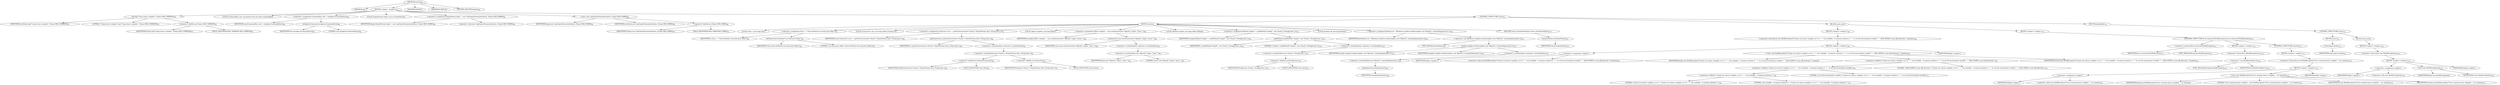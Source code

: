 digraph "execute" {  
"11" [label = <(METHOD,execute)<SUB>86</SUB>> ]
"4" [label = <(PARAM,this)<SUB>86</SUB>> ]
"12" [label = <(BLOCK,&lt;empty&gt;,&lt;empty&gt;)<SUB>86</SUB>> ]
"13" [label = <(log,log(&quot;Using classic compiler&quot;, Project.MSG_VERBOSE))<SUB>87</SUB>> ]
"14" [label = <(IDENTIFIER,attributes,log(&quot;Using classic compiler&quot;, Project.MSG_VERBOSE))<SUB>87</SUB>> ]
"15" [label = <(LITERAL,&quot;Using classic compiler&quot;,log(&quot;Using classic compiler&quot;, Project.MSG_VERBOSE))<SUB>87</SUB>> ]
"16" [label = <(&lt;operator&gt;.fieldAccess,Project.MSG_VERBOSE)<SUB>87</SUB>> ]
"17" [label = <(IDENTIFIER,Project,log(&quot;Using classic compiler&quot;, Project.MSG_VERBOSE))<SUB>87</SUB>> ]
"18" [label = <(FIELD_IDENTIFIER,MSG_VERBOSE,MSG_VERBOSE)<SUB>87</SUB>> ]
"19" [label = <(LOCAL,Commandline cmd: org.apache.tools.ant.types.Commandline)> ]
"20" [label = <(&lt;operator&gt;.assignment,Commandline cmd = setupJavacCommand(true))<SUB>88</SUB>> ]
"21" [label = <(IDENTIFIER,cmd,Commandline cmd = setupJavacCommand(true))<SUB>88</SUB>> ]
"22" [label = <(setupJavacCommand,setupJavacCommand(true))<SUB>88</SUB>> ]
"3" [label = <(IDENTIFIER,this,setupJavacCommand(true))<SUB>88</SUB>> ]
"23" [label = <(LITERAL,true,setupJavacCommand(true))<SUB>88</SUB>> ]
"6" [label = <(LOCAL,OutputStream logstr: java.io.OutputStream)> ]
"24" [label = <(&lt;operator&gt;.assignment,OutputStream logstr = new LogOutputStream(attributes, Project.MSG_WARN))<SUB>90</SUB>> ]
"25" [label = <(IDENTIFIER,logstr,OutputStream logstr = new LogOutputStream(attributes, Project.MSG_WARN))<SUB>90</SUB>> ]
"26" [label = <(&lt;operator&gt;.alloc,new LogOutputStream(attributes, Project.MSG_WARN))<SUB>90</SUB>> ]
"27" [label = <(&lt;init&gt;,new LogOutputStream(attributes, Project.MSG_WARN))<SUB>90</SUB>> ]
"5" [label = <(IDENTIFIER,logstr,new LogOutputStream(attributes, Project.MSG_WARN))<SUB>90</SUB>> ]
"28" [label = <(IDENTIFIER,attributes,new LogOutputStream(attributes, Project.MSG_WARN))<SUB>90</SUB>> ]
"29" [label = <(&lt;operator&gt;.fieldAccess,Project.MSG_WARN)<SUB>90</SUB>> ]
"30" [label = <(IDENTIFIER,Project,new LogOutputStream(attributes, Project.MSG_WARN))<SUB>90</SUB>> ]
"31" [label = <(FIELD_IDENTIFIER,MSG_WARN,MSG_WARN)<SUB>90</SUB>> ]
"32" [label = <(CONTROL_STRUCTURE,try,try)<SUB>91</SUB>> ]
"33" [label = <(BLOCK,try,try)<SUB>91</SUB>> ]
"34" [label = <(LOCAL,Class c: java.lang.Class)> ]
"35" [label = <(&lt;operator&gt;.assignment,Class c = Class.forName(&quot;sun.tools.javac.Main&quot;))<SUB>94</SUB>> ]
"36" [label = <(IDENTIFIER,c,Class c = Class.forName(&quot;sun.tools.javac.Main&quot;))<SUB>94</SUB>> ]
"37" [label = <(forName,Class.forName(&quot;sun.tools.javac.Main&quot;))<SUB>94</SUB>> ]
"38" [label = <(IDENTIFIER,Class,Class.forName(&quot;sun.tools.javac.Main&quot;))<SUB>94</SUB>> ]
"39" [label = <(LITERAL,&quot;sun.tools.javac.Main&quot;,Class.forName(&quot;sun.tools.javac.Main&quot;))<SUB>94</SUB>> ]
"40" [label = <(LOCAL,Constructor cons: java.lang.reflect.Constructor)> ]
"41" [label = <(&lt;operator&gt;.assignment,Constructor cons = c.getConstructor(new Class[] { OutputStream.class, String.class }))<SUB>95</SUB>> ]
"42" [label = <(IDENTIFIER,cons,Constructor cons = c.getConstructor(new Class[] { OutputStream.class, String.class }))<SUB>95</SUB>> ]
"43" [label = <(getConstructor,c.getConstructor(new Class[] { OutputStream.class, String.class }))<SUB>96</SUB>> ]
"44" [label = <(IDENTIFIER,c,c.getConstructor(new Class[] { OutputStream.class, String.class }))<SUB>96</SUB>> ]
"45" [label = <(&lt;operator&gt;.arrayInitializer,&lt;operator&gt;.arrayInitializer)<SUB>96</SUB>> ]
"46" [label = <(&lt;operator&gt;.arrayInitializer,new Class[] { OutputStream.class, String.class })<SUB>96</SUB>> ]
"47" [label = <(&lt;operator&gt;.fieldAccess,OutputStream.class)<SUB>96</SUB>> ]
"48" [label = <(IDENTIFIER,OutputStream,new Class[] { OutputStream.class, String.class })<SUB>96</SUB>> ]
"49" [label = <(FIELD_IDENTIFIER,class,class)<SUB>96</SUB>> ]
"50" [label = <(&lt;operator&gt;.fieldAccess,String.class)<SUB>97</SUB>> ]
"51" [label = <(IDENTIFIER,String,new Class[] { OutputStream.class, String.class })<SUB>97</SUB>> ]
"52" [label = <(FIELD_IDENTIFIER,class,class)<SUB>97</SUB>> ]
"53" [label = <(LOCAL,Object compiler: java.lang.Object)> ]
"54" [label = <(&lt;operator&gt;.assignment,Object compiler = cons.newInstance(new Object[] { logstr, &quot;javac&quot; }))<SUB>98</SUB>> ]
"55" [label = <(IDENTIFIER,compiler,Object compiler = cons.newInstance(new Object[] { logstr, &quot;javac&quot; }))<SUB>98</SUB>> ]
"56" [label = <(newInstance,cons.newInstance(new Object[] { logstr, &quot;javac&quot; }))<SUB>99</SUB>> ]
"57" [label = <(IDENTIFIER,cons,cons.newInstance(new Object[] { logstr, &quot;javac&quot; }))<SUB>99</SUB>> ]
"58" [label = <(&lt;operator&gt;.arrayInitializer,&lt;operator&gt;.arrayInitializer)<SUB>99</SUB>> ]
"59" [label = <(&lt;operator&gt;.arrayInitializer,new Object[] { logstr, &quot;javac&quot; })<SUB>99</SUB>> ]
"60" [label = <(IDENTIFIER,logstr,new Object[] { logstr, &quot;javac&quot; })<SUB>99</SUB>> ]
"61" [label = <(LITERAL,&quot;javac&quot;,new Object[] { logstr, &quot;javac&quot; })<SUB>99</SUB>> ]
"62" [label = <(LOCAL,Method compile: java.lang.reflect.Method)> ]
"63" [label = <(&lt;operator&gt;.assignment,Method compile = c.getMethod(&quot;compile&quot;, new Class[] { String[].class }))<SUB>102</SUB>> ]
"64" [label = <(IDENTIFIER,compile,Method compile = c.getMethod(&quot;compile&quot;, new Class[] { String[].class }))<SUB>102</SUB>> ]
"65" [label = <(getMethod,c.getMethod(&quot;compile&quot;, new Class[] { String[].class }))<SUB>102</SUB>> ]
"66" [label = <(IDENTIFIER,c,c.getMethod(&quot;compile&quot;, new Class[] { String[].class }))<SUB>102</SUB>> ]
"67" [label = <(LITERAL,&quot;compile&quot;,c.getMethod(&quot;compile&quot;, new Class[] { String[].class }))<SUB>102</SUB>> ]
"68" [label = <(&lt;operator&gt;.arrayInitializer,&lt;operator&gt;.arrayInitializer)<SUB>102</SUB>> ]
"69" [label = <(&lt;operator&gt;.arrayInitializer,new Class[] { String[].class })<SUB>103</SUB>> ]
"70" [label = <(&lt;operator&gt;.fieldAccess,String[].class)<SUB>103</SUB>> ]
"71" [label = <(IDENTIFIER,String[],new Class[] { String[].class })<SUB>103</SUB>> ]
"72" [label = <(FIELD_IDENTIFIER,class,class)<SUB>103</SUB>> ]
"73" [label = <(LOCAL,Boolean ok: java.lang.Boolean)> ]
"74" [label = <(&lt;operator&gt;.assignment,Boolean ok = (Boolean) compile.invoke(compiler, new Object[] { cmd.getArguments() }))<SUB>104</SUB>> ]
"75" [label = <(IDENTIFIER,ok,Boolean ok = (Boolean) compile.invoke(compiler, new Object[] { cmd.getArguments() }))<SUB>104</SUB>> ]
"76" [label = <(&lt;operator&gt;.cast,(Boolean) compile.invoke(compiler, new Object[] { cmd.getArguments() }))<SUB>105</SUB>> ]
"77" [label = <(TYPE_REF,Boolean,Boolean)<SUB>105</SUB>> ]
"78" [label = <(invoke,compile.invoke(compiler, new Object[] { cmd.getArguments() }))<SUB>105</SUB>> ]
"79" [label = <(IDENTIFIER,compile,compile.invoke(compiler, new Object[] { cmd.getArguments() }))<SUB>105</SUB>> ]
"80" [label = <(IDENTIFIER,compiler,compile.invoke(compiler, new Object[] { cmd.getArguments() }))<SUB>105</SUB>> ]
"81" [label = <(&lt;operator&gt;.arrayInitializer,&lt;operator&gt;.arrayInitializer)<SUB>105</SUB>> ]
"82" [label = <(&lt;operator&gt;.arrayInitializer,new Object[] { cmd.getArguments() })<SUB>106</SUB>> ]
"83" [label = <(getArguments,getArguments())<SUB>106</SUB>> ]
"84" [label = <(IDENTIFIER,cmd,getArguments())<SUB>106</SUB>> ]
"85" [label = <(RETURN,return ok.booleanValue();,return ok.booleanValue();)<SUB>107</SUB>> ]
"86" [label = <(booleanValue,ok.booleanValue())<SUB>107</SUB>> ]
"87" [label = <(IDENTIFIER,ok,ok.booleanValue())<SUB>107</SUB>> ]
"88" [label = <(BLOCK,catch,catch)> ]
"89" [label = <(BLOCK,&lt;empty&gt;,&lt;empty&gt;)<SUB>108</SUB>> ]
"90" [label = <(&lt;operator&gt;.throw,throw new BuildException(&quot;Cannot use classic compiler, as it is &quot; + &quot;not available.  A common solution is &quot; + &quot;to set the environment variable&quot; + &quot; JAVA_HOME to your jdk directory.&quot;, location);)<SUB>109</SUB>> ]
"91" [label = <(BLOCK,&lt;empty&gt;,&lt;empty&gt;)<SUB>109</SUB>> ]
"92" [label = <(&lt;operator&gt;.assignment,&lt;empty&gt;)> ]
"93" [label = <(IDENTIFIER,$obj1,&lt;empty&gt;)> ]
"94" [label = <(&lt;operator&gt;.alloc,new BuildException(&quot;Cannot use classic compiler, as it is &quot; + &quot;not available.  A common solution is &quot; + &quot;to set the environment variable&quot; + &quot; JAVA_HOME to your jdk directory.&quot;, location))<SUB>109</SUB>> ]
"95" [label = <(&lt;init&gt;,new BuildException(&quot;Cannot use classic compiler, as it is &quot; + &quot;not available.  A common solution is &quot; + &quot;to set the environment variable&quot; + &quot; JAVA_HOME to your jdk directory.&quot;, location))<SUB>109</SUB>> ]
"96" [label = <(IDENTIFIER,$obj1,new BuildException(&quot;Cannot use classic compiler, as it is &quot; + &quot;not available.  A common solution is &quot; + &quot;to set the environment variable&quot; + &quot; JAVA_HOME to your jdk directory.&quot;, location))> ]
"97" [label = <(&lt;operator&gt;.addition,&quot;Cannot use classic compiler, as it is &quot; + &quot;not available.  A common solution is &quot; + &quot;to set the environment variable&quot; + &quot; JAVA_HOME to your jdk directory.&quot;)<SUB>109</SUB>> ]
"98" [label = <(&lt;operator&gt;.addition,&quot;Cannot use classic compiler, as it is &quot; + &quot;not available.  A common solution is &quot; + &quot;to set the environment variable&quot;)<SUB>109</SUB>> ]
"99" [label = <(&lt;operator&gt;.addition,&quot;Cannot use classic compiler, as it is &quot; + &quot;not available.  A common solution is &quot;)<SUB>109</SUB>> ]
"100" [label = <(LITERAL,&quot;Cannot use classic compiler, as it is &quot;,&quot;Cannot use classic compiler, as it is &quot; + &quot;not available.  A common solution is &quot;)<SUB>109</SUB>> ]
"101" [label = <(LITERAL,&quot;not available.  A common solution is &quot;,&quot;Cannot use classic compiler, as it is &quot; + &quot;not available.  A common solution is &quot;)<SUB>110</SUB>> ]
"102" [label = <(LITERAL,&quot;to set the environment variable&quot;,&quot;Cannot use classic compiler, as it is &quot; + &quot;not available.  A common solution is &quot; + &quot;to set the environment variable&quot;)<SUB>111</SUB>> ]
"103" [label = <(LITERAL,&quot; JAVA_HOME to your jdk directory.&quot;,&quot;Cannot use classic compiler, as it is &quot; + &quot;not available.  A common solution is &quot; + &quot;to set the environment variable&quot; + &quot; JAVA_HOME to your jdk directory.&quot;)<SUB>112</SUB>> ]
"104" [label = <(IDENTIFIER,location,new BuildException(&quot;Cannot use classic compiler, as it is &quot; + &quot;not available.  A common solution is &quot; + &quot;to set the environment variable&quot; + &quot; JAVA_HOME to your jdk directory.&quot;, location))<SUB>113</SUB>> ]
"105" [label = <(IDENTIFIER,$obj1,&lt;empty&gt;)> ]
"106" [label = <(BLOCK,&lt;empty&gt;,&lt;empty&gt;)<SUB>114</SUB>> ]
"107" [label = <(CONTROL_STRUCTURE,if (ex instanceof BuildException),if (ex instanceof BuildException))<SUB>115</SUB>> ]
"108" [label = <(&lt;operator&gt;.instanceOf,ex instanceof BuildException)<SUB>115</SUB>> ]
"109" [label = <(IDENTIFIER,ex,ex instanceof BuildException)<SUB>115</SUB>> ]
"110" [label = <(TYPE_REF,BuildException,BuildException)<SUB>115</SUB>> ]
"111" [label = <(BLOCK,&lt;empty&gt;,&lt;empty&gt;)<SUB>115</SUB>> ]
"112" [label = <(&lt;operator&gt;.throw,throw (BuildException) ex;)<SUB>116</SUB>> ]
"113" [label = <(&lt;operator&gt;.cast,(BuildException) ex)<SUB>116</SUB>> ]
"114" [label = <(TYPE_REF,BuildException,BuildException)<SUB>116</SUB>> ]
"115" [label = <(IDENTIFIER,ex,(BuildException) ex)<SUB>116</SUB>> ]
"116" [label = <(CONTROL_STRUCTURE,else,else)<SUB>117</SUB>> ]
"117" [label = <(BLOCK,&lt;empty&gt;,&lt;empty&gt;)<SUB>117</SUB>> ]
"118" [label = <(&lt;operator&gt;.throw,throw new BuildException(&quot;Error starting classic compiler: &quot;, ex, location);)<SUB>118</SUB>> ]
"119" [label = <(BLOCK,&lt;empty&gt;,&lt;empty&gt;)<SUB>118</SUB>> ]
"120" [label = <(&lt;operator&gt;.assignment,&lt;empty&gt;)> ]
"121" [label = <(IDENTIFIER,$obj2,&lt;empty&gt;)> ]
"122" [label = <(&lt;operator&gt;.alloc,new BuildException(&quot;Error starting classic compiler: &quot;, ex, location))<SUB>118</SUB>> ]
"123" [label = <(&lt;init&gt;,new BuildException(&quot;Error starting classic compiler: &quot;, ex, location))<SUB>118</SUB>> ]
"124" [label = <(IDENTIFIER,$obj2,new BuildException(&quot;Error starting classic compiler: &quot;, ex, location))> ]
"125" [label = <(LITERAL,&quot;Error starting classic compiler: &quot;,new BuildException(&quot;Error starting classic compiler: &quot;, ex, location))<SUB>118</SUB>> ]
"126" [label = <(IDENTIFIER,ex,new BuildException(&quot;Error starting classic compiler: &quot;, ex, location))<SUB>119</SUB>> ]
"127" [label = <(IDENTIFIER,location,new BuildException(&quot;Error starting classic compiler: &quot;, ex, location))<SUB>119</SUB>> ]
"128" [label = <(IDENTIFIER,$obj2,&lt;empty&gt;)> ]
"129" [label = <(BLOCK,finally,finally)<SUB>121</SUB>> ]
"130" [label = <(CONTROL_STRUCTURE,try,try)<SUB>122</SUB>> ]
"131" [label = <(BLOCK,try,try)<SUB>122</SUB>> ]
"132" [label = <(close,logstr.close())<SUB>123</SUB>> ]
"133" [label = <(IDENTIFIER,logstr,logstr.close())<SUB>123</SUB>> ]
"134" [label = <(BLOCK,catch,catch)> ]
"135" [label = <(BLOCK,&lt;empty&gt;,&lt;empty&gt;)<SUB>124</SUB>> ]
"136" [label = <(&lt;operator&gt;.throw,throw new BuildException(e);)<SUB>126</SUB>> ]
"137" [label = <(BLOCK,&lt;empty&gt;,&lt;empty&gt;)<SUB>126</SUB>> ]
"138" [label = <(&lt;operator&gt;.assignment,&lt;empty&gt;)> ]
"139" [label = <(IDENTIFIER,$obj3,&lt;empty&gt;)> ]
"140" [label = <(&lt;operator&gt;.alloc,new BuildException(e))<SUB>126</SUB>> ]
"141" [label = <(&lt;init&gt;,new BuildException(e))<SUB>126</SUB>> ]
"142" [label = <(IDENTIFIER,$obj3,new BuildException(e))> ]
"143" [label = <(IDENTIFIER,e,new BuildException(e))<SUB>126</SUB>> ]
"144" [label = <(IDENTIFIER,$obj3,&lt;empty&gt;)> ]
"145" [label = <(MODIFIER,PUBLIC)> ]
"146" [label = <(MODIFIER,VIRTUAL)> ]
"147" [label = <(METHOD_RETURN,boolean)<SUB>86</SUB>> ]
  "11" -> "4" 
  "11" -> "12" 
  "11" -> "145" 
  "11" -> "146" 
  "11" -> "147" 
  "12" -> "13" 
  "12" -> "19" 
  "12" -> "20" 
  "12" -> "6" 
  "12" -> "24" 
  "12" -> "27" 
  "12" -> "32" 
  "13" -> "14" 
  "13" -> "15" 
  "13" -> "16" 
  "16" -> "17" 
  "16" -> "18" 
  "20" -> "21" 
  "20" -> "22" 
  "22" -> "3" 
  "22" -> "23" 
  "24" -> "25" 
  "24" -> "26" 
  "27" -> "5" 
  "27" -> "28" 
  "27" -> "29" 
  "29" -> "30" 
  "29" -> "31" 
  "32" -> "33" 
  "32" -> "88" 
  "32" -> "129" 
  "33" -> "34" 
  "33" -> "35" 
  "33" -> "40" 
  "33" -> "41" 
  "33" -> "53" 
  "33" -> "54" 
  "33" -> "62" 
  "33" -> "63" 
  "33" -> "73" 
  "33" -> "74" 
  "33" -> "85" 
  "35" -> "36" 
  "35" -> "37" 
  "37" -> "38" 
  "37" -> "39" 
  "41" -> "42" 
  "41" -> "43" 
  "43" -> "44" 
  "43" -> "45" 
  "45" -> "46" 
  "46" -> "47" 
  "46" -> "50" 
  "47" -> "48" 
  "47" -> "49" 
  "50" -> "51" 
  "50" -> "52" 
  "54" -> "55" 
  "54" -> "56" 
  "56" -> "57" 
  "56" -> "58" 
  "58" -> "59" 
  "59" -> "60" 
  "59" -> "61" 
  "63" -> "64" 
  "63" -> "65" 
  "65" -> "66" 
  "65" -> "67" 
  "65" -> "68" 
  "68" -> "69" 
  "69" -> "70" 
  "70" -> "71" 
  "70" -> "72" 
  "74" -> "75" 
  "74" -> "76" 
  "76" -> "77" 
  "76" -> "78" 
  "78" -> "79" 
  "78" -> "80" 
  "78" -> "81" 
  "81" -> "82" 
  "82" -> "83" 
  "83" -> "84" 
  "85" -> "86" 
  "86" -> "87" 
  "88" -> "89" 
  "88" -> "106" 
  "89" -> "90" 
  "90" -> "91" 
  "91" -> "92" 
  "91" -> "95" 
  "91" -> "105" 
  "92" -> "93" 
  "92" -> "94" 
  "95" -> "96" 
  "95" -> "97" 
  "95" -> "104" 
  "97" -> "98" 
  "97" -> "103" 
  "98" -> "99" 
  "98" -> "102" 
  "99" -> "100" 
  "99" -> "101" 
  "106" -> "107" 
  "107" -> "108" 
  "107" -> "111" 
  "107" -> "116" 
  "108" -> "109" 
  "108" -> "110" 
  "111" -> "112" 
  "112" -> "113" 
  "113" -> "114" 
  "113" -> "115" 
  "116" -> "117" 
  "117" -> "118" 
  "118" -> "119" 
  "119" -> "120" 
  "119" -> "123" 
  "119" -> "128" 
  "120" -> "121" 
  "120" -> "122" 
  "123" -> "124" 
  "123" -> "125" 
  "123" -> "126" 
  "123" -> "127" 
  "129" -> "130" 
  "130" -> "131" 
  "130" -> "134" 
  "131" -> "132" 
  "132" -> "133" 
  "134" -> "135" 
  "135" -> "136" 
  "136" -> "137" 
  "137" -> "138" 
  "137" -> "141" 
  "137" -> "144" 
  "138" -> "139" 
  "138" -> "140" 
  "141" -> "142" 
  "141" -> "143" 
}
